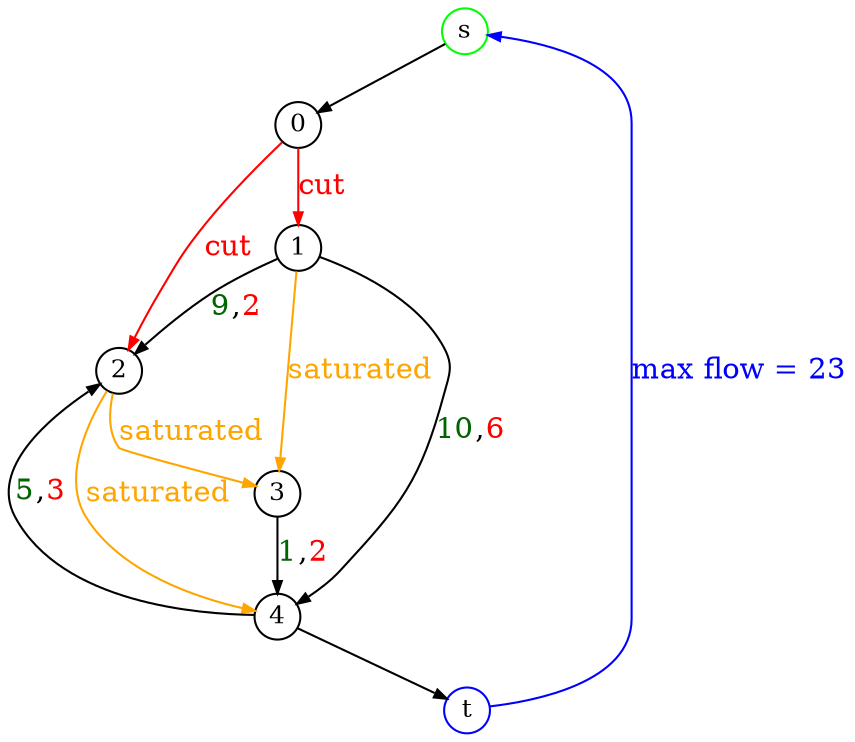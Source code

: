 digraph G {
    graph [nodesep="0.3", ranksep="0.3",fontsize=12]
    node [shape=circle,fixedsize=true,width=.3,height=.3,fontsize=12]
    edge [arrowsize=0.6]
	s -> 0
	1 -> 2 [label=<<font color="darkgreen">9</font>,<font color="red">2</font>>]
	1 -> 3 [color=orange, label=<<font color="orange">saturated</font>>]
	1 -> 4 [label=<<font color="darkgreen">10</font>,<font color="red">6</font>>]
	2 -> 3 [color=orange, label=<<font color="orange">saturated</font>>]
	2 -> 4 [color=orange, label=<<font color="orange">saturated</font>>]
	3 -> 4 [label=<<font color="darkgreen">1</font>,<font color="red">2</font>>]
	4 -> 2 [label=<<font color="darkgreen">5</font>,<font color="red">3</font>>]
	0 -> 2 [color=red, label=<<font color="red">cut</font>>]
	0 -> 1 [color=red, label=<<font color="red">cut</font>>]
	4 -> t 
	t -> s [color=blue label=<<font color="blue">max flow = 23</font>>]
	s [color=green]
	t [color=blue]
}